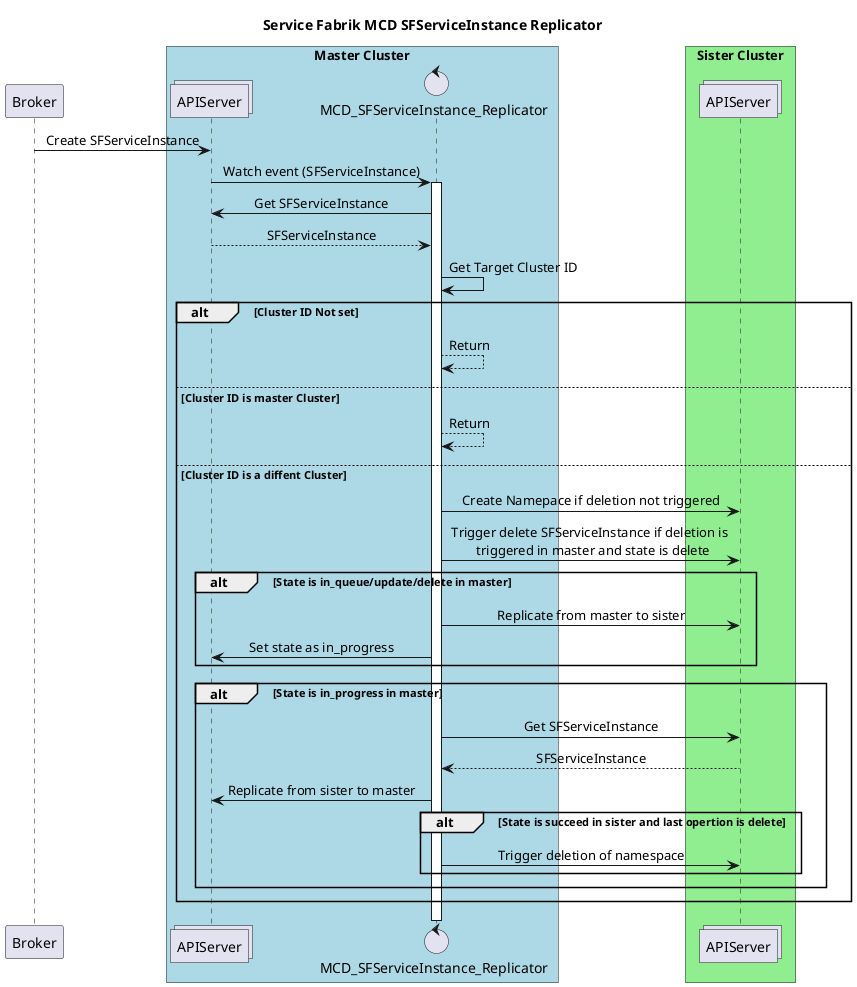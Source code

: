 @startuml
!pragma teoz true
skinparam monochrome false
skinparam sequenceMessageAlign center
skinparam handwritten false
skinparam BoxPadding 30
autoactivate off

title Service Fabrik MCD SFServiceInstance Replicator 

participant Broker
box "Master Cluster" #LightBlue
    collections APIServer
    control MCD_SFServiceInstance_Replicator
end box
box "Sister Cluster" #lightgreen
    collections APIServer as APIServer2
end box

Broker -> APIServer : Create SFServiceInstance
APIServer -> MCD_SFServiceInstance_Replicator ++: Watch event (SFServiceInstance)
MCD_SFServiceInstance_Replicator -> APIServer : Get SFServiceInstance
APIServer --> MCD_SFServiceInstance_Replicator : SFServiceInstance
MCD_SFServiceInstance_Replicator -> MCD_SFServiceInstance_Replicator : Get Target Cluster ID

alt #transparent Cluster ID Not set
    MCD_SFServiceInstance_Replicator --> MCD_SFServiceInstance_Replicator : Return
else Cluster ID is master Cluster
    MCD_SFServiceInstance_Replicator --> MCD_SFServiceInstance_Replicator : Return
else Cluster ID is a diffent Cluster
    MCD_SFServiceInstance_Replicator -> APIServer2 : Create Namepace if deletion not triggered
    MCD_SFServiceInstance_Replicator -> APIServer2 : Trigger delete SFServiceInstance if deletion is \n triggered in master and state is delete
    alt #transparent State is in_queue/update/delete in master
        MCD_SFServiceInstance_Replicator -> APIServer2 : Replicate from master to sister
        MCD_SFServiceInstance_Replicator -> APIServer : Set state as in_progress
    end
    alt #transparent State is in_progress in master
        MCD_SFServiceInstance_Replicator -> APIServer2 : Get SFServiceInstance
        APIServer2 --> MCD_SFServiceInstance_Replicator : SFServiceInstance
        MCD_SFServiceInstance_Replicator -> APIServer : Replicate from sister to master

        alt #transparent State is succeed in sister and last opertion is delete
            MCD_SFServiceInstance_Replicator -> APIServer2 : Trigger deletion of namespace
        end
    end
end
deactivate MCD_SFServiceInstance_Replicator
@enduml